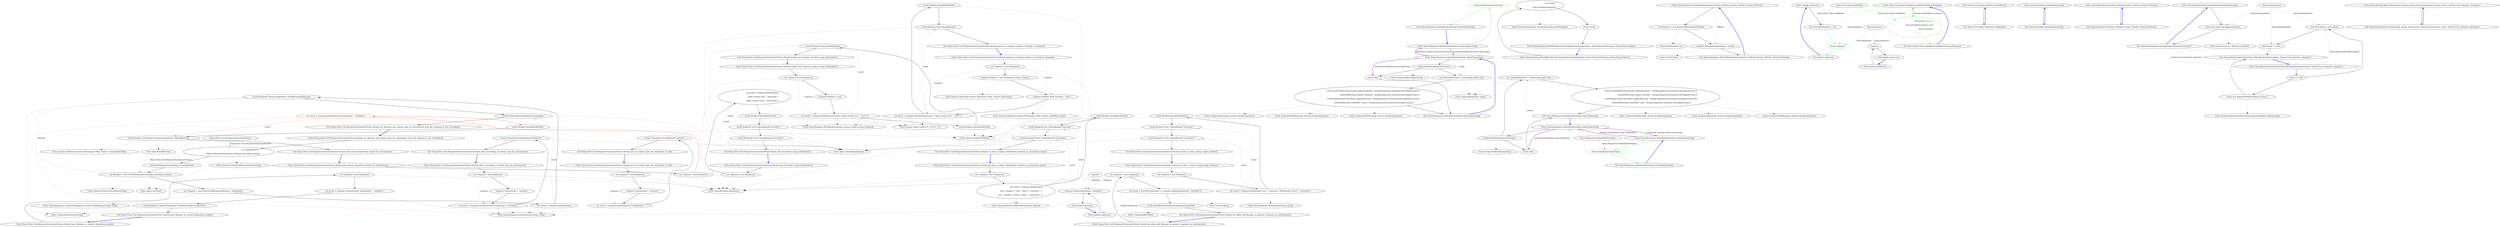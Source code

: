 digraph  {
n95 [label=response, span=""];
n96 [label="Nancy.Tests.Unit.ResponseExtensionsFixture", span=""];
n0 [label="Entry Nancy.Tests.Unit.ResponseExtensionsFixture.Should_add_content_disposition_header_for_attachments()", span="13-13", cluster="Nancy.Tests.Unit.ResponseExtensionsFixture.Should_add_content_disposition_header_for_attachments()"];
n1 [label="var response = new Response()", span="15-15", cluster="Nancy.Tests.Unit.ResponseExtensionsFixture.Should_add_content_disposition_header_for_attachments()"];
n2 [label="var result = response.AsAttachment(''testing.html'', ''text/html'')", span="17-17", cluster="Nancy.Tests.Unit.ResponseExtensionsFixture.Should_add_content_disposition_header_for_attachments()", color=red, community=0];
n6 [label="Entry Nancy.Response.Response()", span="15-15", cluster="Nancy.Response.Response()"];
n3 [label="result.Headers.ShouldNotBeNull()", span="19-19", cluster="Nancy.Tests.Unit.ResponseExtensionsFixture.Should_add_content_disposition_header_for_attachments()"];
n7 [label="Entry Nancy.Response.AsAttachment(string, string)", span="17-17", cluster="Nancy.Response.AsAttachment(string, string)"];
n4 [label="result.Headers.ContainsKey(''Content-Disposition'').ShouldBeTrue()", span="20-20", cluster="Nancy.Tests.Unit.ResponseExtensionsFixture.Should_add_content_disposition_header_for_attachments()"];
n8 [label="Entry object.ShouldNotBeNull()", span="125-125", cluster="object.ShouldNotBeNull()"];
n5 [label="Exit Nancy.Tests.Unit.ResponseExtensionsFixture.Should_add_content_disposition_header_for_attachments()", span="13-13", cluster="Nancy.Tests.Unit.ResponseExtensionsFixture.Should_add_content_disposition_header_for_attachments()"];
n9 [label="Entry System.Collections.Generic.IDictionary<TKey, TValue>.ContainsKey(TKey)", span="0-0", cluster="System.Collections.Generic.IDictionary<TKey, TValue>.ContainsKey(TKey)"];
n10 [label="Entry bool.ShouldBeTrue()", span="70-70", cluster="bool.ShouldBeTrue()"];
n11 [label="Entry Nancy.Tests.Unit.ResponseExtensionsFixture.Should_have_filename_in_content_disposition_header()", span="24-24", cluster="Nancy.Tests.Unit.ResponseExtensionsFixture.Should_have_filename_in_content_disposition_header()"];
n12 [label="var response = new Response()", span="26-26", cluster="Nancy.Tests.Unit.ResponseExtensionsFixture.Should_have_filename_in_content_disposition_header()"];
n13 [label="var result = response.AsAttachment(''testing.html'', ''text/html'')", span="28-28", cluster="Nancy.Tests.Unit.ResponseExtensionsFixture.Should_have_filename_in_content_disposition_header()"];
n14 [label="result.Headers[''Content-Disposition''].ShouldContain(''testing.html'')", span="30-30", cluster="Nancy.Tests.Unit.ResponseExtensionsFixture.Should_have_filename_in_content_disposition_header()"];
n15 [label="Exit Nancy.Tests.Unit.ResponseExtensionsFixture.Should_have_filename_in_content_disposition_header()", span="24-24", cluster="Nancy.Tests.Unit.ResponseExtensionsFixture.Should_have_filename_in_content_disposition_header()"];
n16 [label="Entry string.ShouldContain(string)", span="55-55", cluster="string.ShouldContain(string)"];
n17 [label="Entry Nancy.Tests.Unit.ResponseExtensionsFixture.Should_not_allow_null_filename_on_generic_responses_as_attachments()", span="34-34", cluster="Nancy.Tests.Unit.ResponseExtensionsFixture.Should_not_allow_null_filename_on_generic_responses_as_attachments()"];
n18 [label="var response = new Response()", span="36-36", cluster="Nancy.Tests.Unit.ResponseExtensionsFixture.Should_not_allow_null_filename_on_generic_responses_as_attachments()"];
n19 [label="var result = Record.Exception(() => response.AsAttachment(null, ''text/html''))", span="38-38", cluster="Nancy.Tests.Unit.ResponseExtensionsFixture.Should_not_allow_null_filename_on_generic_responses_as_attachments()"];
n25 [label="response.AsAttachment(null, ''text/html'')", span="38-38", cluster="lambda expression"];
n20 [label="result.ShouldBeOfType(typeof(ArgumentException))", span="40-40", cluster="Nancy.Tests.Unit.ResponseExtensionsFixture.Should_not_allow_null_filename_on_generic_responses_as_attachments()"];
n22 [label="Entry Unk.Exception", span="", cluster="Unk.Exception"];
n24 [label="Entry lambda expression", span="38-38", cluster="lambda expression"];
n21 [label="Exit Nancy.Tests.Unit.ResponseExtensionsFixture.Should_not_allow_null_filename_on_generic_responses_as_attachments()", span="34-34", cluster="Nancy.Tests.Unit.ResponseExtensionsFixture.Should_not_allow_null_filename_on_generic_responses_as_attachments()"];
n23 [label="Entry Unk.ShouldBeOfType", span="", cluster="Unk.ShouldBeOfType"];
n26 [label="Exit lambda expression", span="38-38", cluster="lambda expression"];
n27 [label="Entry Nancy.Tests.Unit.ResponseExtensionsFixture.Should_use_filename_and_content_type_for_attachments_from_file_response_if_not_overridden()", span="44-44", cluster="Nancy.Tests.Unit.ResponseExtensionsFixture.Should_use_filename_and_content_type_for_attachments_from_file_response_if_not_overridden()"];
n28 [label="var assemblyPath =\r\n                Path.GetDirectoryName(this.GetType().Assembly.Location)", span="47-48", cluster="Nancy.Tests.Unit.ResponseExtensionsFixture.Should_use_filename_and_content_type_for_attachments_from_file_response_if_not_overridden()"];
n29 [label="GenericFileResponse.RootPath = assemblyPath", span="50-50", cluster="Nancy.Tests.Unit.ResponseExtensionsFixture.Should_use_filename_and_content_type_for_attachments_from_file_response_if_not_overridden()"];
n36 [label="Entry object.GetType()", span="0-0", cluster="object.GetType()"];
n37 [label="Entry System.IO.Path.GetDirectoryName(string)", span="0-0", cluster="System.IO.Path.GetDirectoryName(string)"];
n30 [label="var filename = Path.GetFileName(this.GetType().Assembly.Location)", span="52-52", cluster="Nancy.Tests.Unit.ResponseExtensionsFixture.Should_use_filename_and_content_type_for_attachments_from_file_response_if_not_overridden()"];
n31 [label="var response = new GenericFileResponse(filename, ''image/png'')", span="53-53", cluster="Nancy.Tests.Unit.ResponseExtensionsFixture.Should_use_filename_and_content_type_for_attachments_from_file_response_if_not_overridden()"];
n38 [label="Entry System.IO.Path.GetFileName(string)", span="0-0", cluster="System.IO.Path.GetFileName(string)"];
n33 [label="result.Headers[''Content-Disposition''].ShouldContain(filename)", span="59-59", cluster="Nancy.Tests.Unit.ResponseExtensionsFixture.Should_use_filename_and_content_type_for_attachments_from_file_response_if_not_overridden()"];
n32 [label="var result = response.AsAttachment()", span="56-56", cluster="Nancy.Tests.Unit.ResponseExtensionsFixture.Should_use_filename_and_content_type_for_attachments_from_file_response_if_not_overridden()"];
n39 [label="Entry Nancy.Responses.GenericFileResponse.GenericFileResponse(string, string)", span="30-30", cluster="Nancy.Responses.GenericFileResponse.GenericFileResponse(string, string)"];
n34 [label="result.ContentType.ShouldEqual(''image/png'')", span="60-60", cluster="Nancy.Tests.Unit.ResponseExtensionsFixture.Should_use_filename_and_content_type_for_attachments_from_file_response_if_not_overridden()"];
n35 [label="Exit Nancy.Tests.Unit.ResponseExtensionsFixture.Should_use_filename_and_content_type_for_attachments_from_file_response_if_not_overridden()", span="44-44", cluster="Nancy.Tests.Unit.ResponseExtensionsFixture.Should_use_filename_and_content_type_for_attachments_from_file_response_if_not_overridden()"];
n40 [label="Entry object.ShouldEqual(object)", span="80-80", cluster="object.ShouldEqual(object)"];
n41 [label="Entry Nancy.Tests.Unit.ResponseExtensionsFixture.Should_allow_overriding_of_content_type_for_attachments()", span="64-64", cluster="Nancy.Tests.Unit.ResponseExtensionsFixture.Should_allow_overriding_of_content_type_for_attachments()"];
n42 [label="var response = new Response()", span="66-66", cluster="Nancy.Tests.Unit.ResponseExtensionsFixture.Should_allow_overriding_of_content_type_for_attachments()"];
n43 [label="response.ContentType = ''test/test''", span="67-67", cluster="Nancy.Tests.Unit.ResponseExtensionsFixture.Should_allow_overriding_of_content_type_for_attachments()"];
n44 [label="var result = response.AsAttachment(''testing.html'', ''text/html'')", span="69-69", cluster="Nancy.Tests.Unit.ResponseExtensionsFixture.Should_allow_overriding_of_content_type_for_attachments()"];
n45 [label="result.ContentType.ShouldEqual(''text/html'')", span="71-71", cluster="Nancy.Tests.Unit.ResponseExtensionsFixture.Should_allow_overriding_of_content_type_for_attachments()"];
n46 [label="Exit Nancy.Tests.Unit.ResponseExtensionsFixture.Should_allow_overriding_of_content_type_for_attachments()", span="64-64", cluster="Nancy.Tests.Unit.ResponseExtensionsFixture.Should_allow_overriding_of_content_type_for_attachments()"];
n47 [label="Entry Nancy.Tests.Unit.ResponseExtensionsFixture.Should_not_set_content_type_for_attachment_if_null()", span="75-75", cluster="Nancy.Tests.Unit.ResponseExtensionsFixture.Should_not_set_content_type_for_attachment_if_null()"];
n48 [label="var response = new Response()", span="77-77", cluster="Nancy.Tests.Unit.ResponseExtensionsFixture.Should_not_set_content_type_for_attachment_if_null()"];
n49 [label="response.ContentType = ''test/test''", span="78-78", cluster="Nancy.Tests.Unit.ResponseExtensionsFixture.Should_not_set_content_type_for_attachment_if_null()"];
n50 [label="var result = response.AsAttachment(''testing.html'')", span="80-80", cluster="Nancy.Tests.Unit.ResponseExtensionsFixture.Should_not_set_content_type_for_attachment_if_null()"];
n51 [label="result.ContentType.ShouldEqual(''test/test'')", span="82-82", cluster="Nancy.Tests.Unit.ResponseExtensionsFixture.Should_not_set_content_type_for_attachment_if_null()"];
n52 [label="Exit Nancy.Tests.Unit.ResponseExtensionsFixture.Should_not_set_content_type_for_attachment_if_null()", span="75-75", cluster="Nancy.Tests.Unit.ResponseExtensionsFixture.Should_not_set_content_type_for_attachment_if_null()"];
n53 [label="Entry Nancy.Tests.Unit.ResponseExtensionsFixture.Should_handle_null_response_headers_using_withheaders()", span="86-86", cluster="Nancy.Tests.Unit.ResponseExtensionsFixture.Should_handle_null_response_headers_using_withheaders()"];
n54 [label="var response = new Response()", span="88-88", cluster="Nancy.Tests.Unit.ResponseExtensionsFixture.Should_handle_null_response_headers_using_withheaders()"];
n55 [label="response.Headers = null", span="89-89", cluster="Nancy.Tests.Unit.ResponseExtensionsFixture.Should_handle_null_response_headers_using_withheaders()"];
n56 [label="var result = response.WithHeaders(new[] { Tuple.Create(''test'', ''test'') })", span="91-91", cluster="Nancy.Tests.Unit.ResponseExtensionsFixture.Should_handle_null_response_headers_using_withheaders()"];
n57 [label="result.Headers.ShouldNotBeNull()", span="93-93", cluster="Nancy.Tests.Unit.ResponseExtensionsFixture.Should_handle_null_response_headers_using_withheaders()"];
n60 [label="Entry System.Tuple.Create<T1, T2>(T1, T2)", span="0-0", cluster="System.Tuple.Create<T1, T2>(T1, T2)"];
n61 [label="Entry Nancy.Response.WithHeaders(params System.Tuple<string, string>[])", span="74-74", cluster="Nancy.Response.WithHeaders(params System.Tuple<string, string>[])"];
n58 [label="result.Headers.Count.ShouldEqual(1)", span="94-94", cluster="Nancy.Tests.Unit.ResponseExtensionsFixture.Should_handle_null_response_headers_using_withheaders()"];
n59 [label="Exit Nancy.Tests.Unit.ResponseExtensionsFixture.Should_handle_null_response_headers_using_withheaders()", span="86-86", cluster="Nancy.Tests.Unit.ResponseExtensionsFixture.Should_handle_null_response_headers_using_withheaders()"];
n62 [label="Entry Nancy.Tests.Unit.ResponseExtensionsFixture.Should_append_to_existing_headers_if_already_in_response()", span="98-98", cluster="Nancy.Tests.Unit.ResponseExtensionsFixture.Should_append_to_existing_headers_if_already_in_response()"];
n63 [label="var response = new Response()", span="100-100", cluster="Nancy.Tests.Unit.ResponseExtensionsFixture.Should_append_to_existing_headers_if_already_in_response()"];
n64 [label="response.Headers = new Dictionary<string, string>()", span="101-101", cluster="Nancy.Tests.Unit.ResponseExtensionsFixture.Should_append_to_existing_headers_if_already_in_response()"];
n65 [label="response.Headers.Add(''Existing'', ''Test'')", span="102-102", cluster="Nancy.Tests.Unit.ResponseExtensionsFixture.Should_append_to_existing_headers_if_already_in_response()"];
n66 [label="var result = response.WithHeaders(new[] { Tuple.Create(''test'', ''test'') })", span="104-104", cluster="Nancy.Tests.Unit.ResponseExtensionsFixture.Should_append_to_existing_headers_if_already_in_response()"];
n70 [label="Entry System.Collections.Generic.Dictionary<TKey, TValue>.Dictionary()", span="0-0", cluster="System.Collections.Generic.Dictionary<TKey, TValue>.Dictionary()"];
n71 [label="Entry System.Collections.Generic.IDictionary<TKey, TValue>.Add(TKey, TValue)", span="0-0", cluster="System.Collections.Generic.IDictionary<TKey, TValue>.Add(TKey, TValue)"];
n67 [label="result.Headers.ShouldNotBeNull()", span="106-106", cluster="Nancy.Tests.Unit.ResponseExtensionsFixture.Should_append_to_existing_headers_if_already_in_response()"];
n68 [label="result.Headers.Count.ShouldEqual(2)", span="107-107", cluster="Nancy.Tests.Unit.ResponseExtensionsFixture.Should_append_to_existing_headers_if_already_in_response()"];
n69 [label="Exit Nancy.Tests.Unit.ResponseExtensionsFixture.Should_append_to_existing_headers_if_already_in_response()", span="98-98", cluster="Nancy.Tests.Unit.ResponseExtensionsFixture.Should_append_to_existing_headers_if_already_in_response()"];
n72 [label="Entry Nancy.Tests.Unit.ResponseExtensionsFixture.Should_add_all_headers_using_withheaders()", span="111-111", cluster="Nancy.Tests.Unit.ResponseExtensionsFixture.Should_add_all_headers_using_withheaders()"];
n73 [label="var response = new Response()", span="113-113", cluster="Nancy.Tests.Unit.ResponseExtensionsFixture.Should_add_all_headers_using_withheaders()"];
n74 [label="var result = response.WithHeaders(\r\n                            Tuple.Create(''test'', ''testvalue''), \r\n                            Tuple.Create(''test2'', ''test2value''))", span="115-117", cluster="Nancy.Tests.Unit.ResponseExtensionsFixture.Should_add_all_headers_using_withheaders()"];
n75 [label="result.Headers.ShouldNotBeNull()", span="119-119", cluster="Nancy.Tests.Unit.ResponseExtensionsFixture.Should_add_all_headers_using_withheaders()"];
n76 [label="result.Headers[''test''].ShouldEqual(''testvalue'')", span="120-120", cluster="Nancy.Tests.Unit.ResponseExtensionsFixture.Should_add_all_headers_using_withheaders()"];
n77 [label="result.Headers[''test2''].ShouldEqual(''test2value'')", span="121-121", cluster="Nancy.Tests.Unit.ResponseExtensionsFixture.Should_add_all_headers_using_withheaders()"];
n78 [label="Exit Nancy.Tests.Unit.ResponseExtensionsFixture.Should_add_all_headers_using_withheaders()", span="111-111", cluster="Nancy.Tests.Unit.ResponseExtensionsFixture.Should_add_all_headers_using_withheaders()"];
n79 [label="Entry Nancy.Tests.Unit.ResponseExtensionsFixture.Should_be_able_to_supply_withHeaders_headers_as_anonymous_types()", span="125-125", cluster="Nancy.Tests.Unit.ResponseExtensionsFixture.Should_be_able_to_supply_withHeaders_headers_as_anonymous_types()"];
n80 [label="var response = new Response()", span="127-127", cluster="Nancy.Tests.Unit.ResponseExtensionsFixture.Should_be_able_to_supply_withHeaders_headers_as_anonymous_types()"];
n81 [label="var result = response.WithHeaders(\r\n                new { Header = ''test'', Value = ''testvalue'' }, \r\n                new { Header = ''test2'', Value = ''test2value'' })", span="129-131", cluster="Nancy.Tests.Unit.ResponseExtensionsFixture.Should_be_able_to_supply_withHeaders_headers_as_anonymous_types()"];
n82 [label="result.Headers.ShouldNotBeNull()", span="133-133", cluster="Nancy.Tests.Unit.ResponseExtensionsFixture.Should_be_able_to_supply_withHeaders_headers_as_anonymous_types()"];
n86 [label="Entry Nancy.Response.WithHeaders(params object[])", span="60-60", cluster="Nancy.Response.WithHeaders(params object[])"];
n83 [label="result.Headers[''test''].ShouldEqual(''testvalue'')", span="134-134", cluster="Nancy.Tests.Unit.ResponseExtensionsFixture.Should_be_able_to_supply_withHeaders_headers_as_anonymous_types()"];
n84 [label="result.Headers[''test2''].ShouldEqual(''test2value'')", span="135-135", cluster="Nancy.Tests.Unit.ResponseExtensionsFixture.Should_be_able_to_supply_withHeaders_headers_as_anonymous_types()"];
n85 [label="Exit Nancy.Tests.Unit.ResponseExtensionsFixture.Should_be_able_to_supply_withHeaders_headers_as_anonymous_types()", span="125-125", cluster="Nancy.Tests.Unit.ResponseExtensionsFixture.Should_be_able_to_supply_withHeaders_headers_as_anonymous_types()"];
n87 [label="Entry Nancy.Tests.Unit.ResponseExtensionsFixture.Should_be_able_to_chain_setting_single_headers()", span="139-139", cluster="Nancy.Tests.Unit.ResponseExtensionsFixture.Should_be_able_to_chain_setting_single_headers()"];
n88 [label="var response = new Response()", span="141-141", cluster="Nancy.Tests.Unit.ResponseExtensionsFixture.Should_be_able_to_chain_setting_single_headers()"];
n89 [label="var result = response.WithHeader(''test'', ''testvalue'').WithHeader(''test2'', ''test2value'')", span="143-143", cluster="Nancy.Tests.Unit.ResponseExtensionsFixture.Should_be_able_to_chain_setting_single_headers()"];
n90 [label="result.Headers.ShouldNotBeNull()", span="145-145", cluster="Nancy.Tests.Unit.ResponseExtensionsFixture.Should_be_able_to_chain_setting_single_headers()"];
n94 [label="Entry Nancy.Response.WithHeader(string, string)", span="46-46", cluster="Nancy.Response.WithHeader(string, string)"];
n91 [label="result.Headers[''test''].ShouldEqual(''testvalue'')", span="146-146", cluster="Nancy.Tests.Unit.ResponseExtensionsFixture.Should_be_able_to_chain_setting_single_headers()"];
n92 [label="result.Headers[''test2''].ShouldEqual(''test2value'')", span="147-147", cluster="Nancy.Tests.Unit.ResponseExtensionsFixture.Should_be_able_to_chain_setting_single_headers()"];
n93 [label="Exit Nancy.Tests.Unit.ResponseExtensionsFixture.Should_be_able_to_chain_setting_single_headers()", span="139-139", cluster="Nancy.Tests.Unit.ResponseExtensionsFixture.Should_be_able_to_chain_setting_single_headers()"];
d1 [label="return IsJsonType(contentType);", span="18-18", cluster="Nancy.Responses.DefaultJsonSerializer.CanSerialize(string)", color=green, community=0];
d0 [label="Entry Nancy.Responses.DefaultJsonSerializer.CanSerialize(string)", span="16-16", cluster="Nancy.Responses.DefaultJsonSerializer.CanSerialize(string)"];
d2 [label="Exit Nancy.Responses.DefaultJsonSerializer.CanSerialize(string)", span="16-16", cluster="Nancy.Responses.DefaultJsonSerializer.CanSerialize(string)"];
d3 [label="Entry Nancy.Responses.DefaultJsonSerializer.IsJsonType(string)", span="59-59", cluster="Nancy.Responses.DefaultJsonSerializer.IsJsonType(string)"];
d19 [label="Exit Nancy.Responses.DefaultJsonSerializer.IsJsonType(string)", span="59-59", cluster="Nancy.Responses.DefaultJsonSerializer.IsJsonType(string)"];
d15 [label="string.IsNullOrEmpty(contentType)", span="61-61", cluster="Nancy.Responses.DefaultJsonSerializer.IsJsonType(string)"];
d17 [label="var contentMimeType = contentType.Split(';')[0]", span="66-66", cluster="Nancy.Responses.DefaultJsonSerializer.IsJsonType(string)"];
d16 [label="return false;", span="63-63", cluster="Nancy.Responses.DefaultJsonSerializer.IsJsonType(string)"];
d18 [label="return contentMimeType.Equals(''application/json'', StringComparison.InvariantCultureIgnoreCase) ||\r\n                   contentMimeType.Equals(''text/json'', StringComparison.InvariantCultureIgnoreCase) ||\r\n                  (contentMimeType.StartsWith(''application/vnd'', StringComparison.InvariantCultureIgnoreCase) &&\r\n                   contentMimeType.EndsWith(''+json'', StringComparison.InvariantCultureIgnoreCase));", span="68-71", cluster="Nancy.Responses.DefaultJsonSerializer.IsJsonType(string)"];
d20 [label="Entry string.IsNullOrEmpty(string)", span="0-0", cluster="string.IsNullOrEmpty(string)"];
d21 [label="Entry string.Split(params char[])", span="0-0", cluster="string.Split(params char[])"];
d22 [label="Entry string.Equals(string, System.StringComparison)", span="0-0", cluster="string.Equals(string, System.StringComparison)"];
d23 [label="Entry string.StartsWith(string, System.StringComparison)", span="0-0", cluster="string.StartsWith(string, System.StringComparison)"];
d24 [label="Entry string.EndsWith(string, System.StringComparison)", span="0-0", cluster="string.EndsWith(string, System.StringComparison)"];
m0_4 [label="Entry Nancy.Routing.Route.Invoke(Nancy.DynamicDictionary)", span="54-54", cluster="Nancy.Routing.Route.Invoke(Nancy.DynamicDictionary)", file="DefaultRouteInvoker.cs"];
m0_0 [label="Entry Nancy.Routing.DefaultRouteInvoker.Invoke(Nancy.Routing.Route, Nancy.DynamicDictionary, Nancy.NancyContext)", span="14-14", cluster="Nancy.Routing.DefaultRouteInvoker.Invoke(Nancy.Routing.Route, Nancy.DynamicDictionary, Nancy.NancyContext)", file="DefaultRouteInvoker.cs"];
m0_1 [label="var result =\r\n                route.Invoke(parameters)", span="16-17", cluster="Nancy.Routing.DefaultRouteInvoker.Invoke(Nancy.Routing.Route, Nancy.DynamicDictionary, Nancy.NancyContext)", file="DefaultRouteInvoker.cs"];
m0_2 [label="return result;", span="19-19", cluster="Nancy.Routing.DefaultRouteInvoker.Invoke(Nancy.Routing.Route, Nancy.DynamicDictionary, Nancy.NancyContext)", file="DefaultRouteInvoker.cs"];
m0_3 [label="Exit Nancy.Routing.DefaultRouteInvoker.Invoke(Nancy.Routing.Route, Nancy.DynamicDictionary, Nancy.NancyContext)", span="14-14", cluster="Nancy.Routing.DefaultRouteInvoker.Invoke(Nancy.Routing.Route, Nancy.DynamicDictionary, Nancy.NancyContext)", file="DefaultRouteInvoker.cs"];
m2_4 [label="Entry Nancy.Responses.DefaultXmlSerializer.Serialize<TModel>(string, TModel, System.IO.Stream)", span="25-25", cluster="Nancy.Responses.DefaultXmlSerializer.Serialize<TModel>(string, TModel, System.IO.Stream)", file="DefaultXmlSerializer.cs"];
m2_5 [label="var serializer = new XmlSerializer(typeof(TModel))", span="27-27", cluster="Nancy.Responses.DefaultXmlSerializer.Serialize<TModel>(string, TModel, System.IO.Stream)", file="DefaultXmlSerializer.cs"];
m2_6 [label="serializer.Serialize(outputStream, model)", span="28-28", cluster="Nancy.Responses.DefaultXmlSerializer.Serialize<TModel>(string, TModel, System.IO.Stream)", file="DefaultXmlSerializer.cs"];
m2_7 [label="Exit Nancy.Responses.DefaultXmlSerializer.Serialize<TModel>(string, TModel, System.IO.Stream)", span="25-25", cluster="Nancy.Responses.DefaultXmlSerializer.Serialize<TModel>(string, TModel, System.IO.Stream)", file="DefaultXmlSerializer.cs"];
m2_15 [label="Entry string.IsNullOrEmpty(string)", span="0-0", cluster="string.IsNullOrEmpty(string)", file="DefaultXmlSerializer.cs"];
m2_8 [label="Entry XmlSerializer.cstr", span="", cluster="XmlSerializer.cstr", file="DefaultXmlSerializer.cs"];
m2_3 [label="Entry Nancy.Responses.DefaultXmlSerializer.IsXmlType(string)", span="31-31", cluster="Nancy.Responses.DefaultXmlSerializer.IsXmlType(string)", file="DefaultXmlSerializer.cs"];
m2_10 [label="string.IsNullOrEmpty(contentType)", span="33-33", cluster="Nancy.Responses.DefaultXmlSerializer.IsXmlType(string)", file="DefaultXmlSerializer.cs"];
m2_12 [label="var contentMimeType = contentType.Split(';')[0]", span="38-38", cluster="Nancy.Responses.DefaultXmlSerializer.IsXmlType(string)", file="DefaultXmlSerializer.cs"];
m2_11 [label="return false;", span="35-35", cluster="Nancy.Responses.DefaultXmlSerializer.IsXmlType(string)", file="DefaultXmlSerializer.cs"];
m2_13 [label="return contentMimeType.Equals(''application/xml'', StringComparison.InvariantCultureIgnoreCase) ||\r\n                   contentMimeType.Equals(''text/xml'', StringComparison.InvariantCultureIgnoreCase) ||\r\n                  (contentMimeType.StartsWith(''application/vnd'', StringComparison.InvariantCultureIgnoreCase) &&\r\n                   contentMimeType.EndsWith(''+xml'', StringComparison.InvariantCultureIgnoreCase));", span="40-43", cluster="Nancy.Responses.DefaultXmlSerializer.IsXmlType(string)", file="DefaultXmlSerializer.cs"];
m2_14 [label="Exit Nancy.Responses.DefaultXmlSerializer.IsXmlType(string)", span="31-31", cluster="Nancy.Responses.DefaultXmlSerializer.IsXmlType(string)", file="DefaultXmlSerializer.cs"];
m2_19 [label="Entry string.EndsWith(string, System.StringComparison)", span="0-0", cluster="string.EndsWith(string, System.StringComparison)", file="DefaultXmlSerializer.cs"];
m2_17 [label="Entry string.Equals(string, System.StringComparison)", span="0-0", cluster="string.Equals(string, System.StringComparison)", file="DefaultXmlSerializer.cs"];
m2_9 [label="Entry Unk.Serialize", span="", cluster="Unk.Serialize", file="DefaultXmlSerializer.cs"];
m2_0 [label="Entry Nancy.Responses.DefaultXmlSerializer.CanSerialize(string)", span="13-13", cluster="Nancy.Responses.DefaultXmlSerializer.CanSerialize(string)", file="DefaultXmlSerializer.cs"];
m2_1 [label="return IsXmlType(contentType);", span="16-16", cluster="Nancy.Responses.DefaultXmlSerializer.CanSerialize(string)", color=green, community=0, file="DefaultXmlSerializer.cs"];
m2_2 [label="Exit Nancy.Responses.DefaultXmlSerializer.CanSerialize(string)", span="13-13", cluster="Nancy.Responses.DefaultXmlSerializer.CanSerialize(string)", file="DefaultXmlSerializer.cs"];
m2_18 [label="Entry string.StartsWith(string, System.StringComparison)", span="0-0", cluster="string.StartsWith(string, System.StringComparison)", file="DefaultXmlSerializer.cs"];
m2_20 [label="Nancy.Responses.DefaultXmlSerializer", span="", file="DefaultXmlSerializer.cs"];
m3_8 [label="Entry lambda expression", span="17-20", cluster="lambda expression", file="FakeRoute.cs"];
m3_10 [label="return response;", span="19-19", cluster="lambda expression", file="FakeRoute.cs", color=green, community=0];
m3_5 [label="Entry lambda expression", span="15-15", cluster="lambda expression", file="FakeRoute.cs"];
m3_6 [label=response, span="15-15", cluster="lambda expression", file="FakeRoute.cs"];
m3_7 [label="Exit lambda expression", span="15-15", cluster="lambda expression", file="FakeRoute.cs"];
m3_9 [label="this.ActionWasInvoked = true", span="18-18", cluster="lambda expression", file="FakeRoute.cs"];
m3_11 [label="Exit lambda expression", span="17-20", cluster="lambda expression", file="FakeRoute.cs"];
m3_0 [label="Entry Nancy.Tests.Fakes.FakeRoute.FakeRoute()", span="8-8", cluster="Nancy.Tests.Fakes.FakeRoute.FakeRoute()", file="FakeRoute.cs"];
m3_1 [label="Exit Nancy.Tests.Fakes.FakeRoute.FakeRoute()", span="8-8", cluster="Nancy.Tests.Fakes.FakeRoute.FakeRoute()", file="FakeRoute.cs"];
m3_2 [label="Entry Nancy.Tests.Fakes.FakeRoute.FakeRoute(Nancy.Response)", span="14-14", cluster="Nancy.Tests.Fakes.FakeRoute.FakeRoute(Nancy.Response)", file="FakeRoute.cs"];
m3_3 [label="this.Action = x => {\r\n                this.ActionWasInvoked = true;\r\n                return response;\r\n            }", span="17-20", cluster="Nancy.Tests.Fakes.FakeRoute.FakeRoute(Nancy.Response)", file="FakeRoute.cs", color=green, community=0];
m3_4 [label="Exit Nancy.Tests.Fakes.FakeRoute.FakeRoute(Nancy.Response)", span="14-14", cluster="Nancy.Tests.Fakes.FakeRoute.FakeRoute(Nancy.Response)", file="FakeRoute.cs"];
m3_12 [label="Nancy.Tests.Fakes.FakeRoute", span="", file="FakeRoute.cs"];
m3_13 [label="Nancy.Response", span="", file="FakeRoute.cs"];
m4_0 [label="Entry Nancy.ISerializer.CanSerialize(string)", span="11-11", cluster="Nancy.ISerializer.CanSerialize(string)", file="ISerializer.cs"];
m4_1 [label="Exit Nancy.ISerializer.CanSerialize(string)", span="11-11", cluster="Nancy.ISerializer.CanSerialize(string)", file="ISerializer.cs"];
m4_2 [label="Entry Nancy.ISerializer.Serialize<TModel>(string, TModel, System.IO.Stream)", span="20-20", cluster="Nancy.ISerializer.Serialize<TModel>(string, TModel, System.IO.Stream)", file="ISerializer.cs"];
m4_3 [label="Exit Nancy.ISerializer.Serialize<TModel>(string, TModel, System.IO.Stream)", span="20-20", cluster="Nancy.ISerializer.Serialize<TModel>(string, TModel, System.IO.Stream)", file="ISerializer.cs"];
m5_9 [label="Entry Nancy.Routing.Route.Invoke(Nancy.DynamicDictionary)", span="54-54", cluster="Nancy.Routing.Route.Invoke(Nancy.DynamicDictionary)", file="Route.cs"];
m5_10 [label="return this.Action.Invoke(parameters);", span="56-56", cluster="Nancy.Routing.Route.Invoke(Nancy.DynamicDictionary)", file="Route.cs"];
m5_11 [label="Exit Nancy.Routing.Route.Invoke(Nancy.DynamicDictionary)", span="54-54", cluster="Nancy.Routing.Route.Invoke(Nancy.DynamicDictionary)", file="Route.cs"];
m5_6 [label="Entry System.ArgumentNullException.ArgumentNullException(string)", span="0-0", cluster="System.ArgumentNullException.ArgumentNullException(string)", file="Route.cs"];
m5_12 [label="Entry System.Func<T, TResult>.Invoke(T)", span="0-0", cluster="System.Func<T, TResult>.Invoke(T)", file="Route.cs"];
m5_0 [label="Entry Nancy.Routing.Route.Route(Nancy.Routing.RouteDescription, System.Func<dynamic, dynamic>)", span="14-14", cluster="Nancy.Routing.Route.Route(Nancy.Routing.RouteDescription, System.Func<dynamic, dynamic>)", file="Route.cs"];
m5_1 [label="action == null", span="16-16", cluster="Nancy.Routing.Route.Route(Nancy.Routing.RouteDescription, System.Func<dynamic, dynamic>)", file="Route.cs"];
m5_3 [label="this.Description = description", span="21-21", cluster="Nancy.Routing.Route.Route(Nancy.Routing.RouteDescription, System.Func<dynamic, dynamic>)", file="Route.cs"];
m5_4 [label="this.Action = action", span="22-22", cluster="Nancy.Routing.Route.Route(Nancy.Routing.RouteDescription, System.Func<dynamic, dynamic>)", file="Route.cs"];
m5_2 [label="throw new ArgumentNullException(''action'');", span="18-18", cluster="Nancy.Routing.Route.Route(Nancy.Routing.RouteDescription, System.Func<dynamic, dynamic>)", file="Route.cs"];
m5_5 [label="Exit Nancy.Routing.Route.Route(Nancy.Routing.RouteDescription, System.Func<dynamic, dynamic>)", span="14-14", cluster="Nancy.Routing.Route.Route(Nancy.Routing.RouteDescription, System.Func<dynamic, dynamic>)", file="Route.cs"];
m5_7 [label="Entry Nancy.Routing.Route.Route(string, string, System.Func<Nancy.NancyContext, bool>, System.Func<dynamic, dynamic>)", span="32-32", cluster="Nancy.Routing.Route.Route(string, string, System.Func<Nancy.NancyContext, bool>, System.Func<dynamic, dynamic>)", file="Route.cs"];
m5_8 [label="Exit Nancy.Routing.Route.Route(string, string, System.Func<Nancy.NancyContext, bool>, System.Func<dynamic, dynamic>)", span="32-32", cluster="Nancy.Routing.Route.Route(string, string, System.Func<Nancy.NancyContext, bool>, System.Func<dynamic, dynamic>)", file="Route.cs"];
m5_13 [label="Nancy.Routing.Route", span="", file="Route.cs"];
n95 -> n25  [key=1, style=dashed, color=darkseagreen4, label=response];
n96 -> n28  [key=1, style=dashed, color=darkseagreen4, label="Nancy.Tests.Unit.ResponseExtensionsFixture"];
n96 -> n30  [key=1, style=dashed, color=darkseagreen4, label="Nancy.Tests.Unit.ResponseExtensionsFixture"];
n0 -> n1  [key=0, style=solid];
n1 -> n2  [key=0, style=solid, color=red];
n1 -> n6  [key=2, style=dotted];
n2 -> n3  [key=0, style=solid, color=red];
n2 -> n7  [key=2, style=dotted, color=red];
n2 -> n4  [key=1, style=dashed, color=red, label=result];
n3 -> n4  [key=0, style=solid];
n3 -> n8  [key=2, style=dotted];
n4 -> n5  [key=0, style=solid];
n4 -> n9  [key=2, style=dotted];
n4 -> n10  [key=2, style=dotted];
n5 -> n0  [key=0, style=bold, color=blue];
n11 -> n12  [key=0, style=solid];
n12 -> n13  [key=0, style=solid];
n12 -> n6  [key=2, style=dotted];
n13 -> n14  [key=0, style=solid];
n13 -> n7  [key=2, style=dotted];
n14 -> n15  [key=0, style=solid];
n14 -> n16  [key=2, style=dotted];
n15 -> n11  [key=0, style=bold, color=blue];
n17 -> n18  [key=0, style=solid];
n18 -> n19  [key=0, style=solid];
n18 -> n6  [key=2, style=dotted];
n18 -> n25  [key=1, style=dashed, color=darkseagreen4, label=response];
n19 -> n20  [key=0, style=solid];
n19 -> n22  [key=2, style=dotted];
n19 -> n24  [key=1, style=dashed, color=darkseagreen4, label="lambda expression"];
n25 -> n26  [key=0, style=solid];
n25 -> n7  [key=2, style=dotted];
n20 -> n21  [key=0, style=solid];
n20 -> n23  [key=2, style=dotted];
n24 -> n25  [key=0, style=solid];
n21 -> n17  [key=0, style=bold, color=blue];
n26 -> n24  [key=0, style=bold, color=blue];
n27 -> n28  [key=0, style=solid];
n28 -> n29  [key=0, style=solid];
n28 -> n36  [key=2, style=dotted];
n28 -> n37  [key=2, style=dotted];
n29 -> n30  [key=0, style=solid];
n30 -> n31  [key=0, style=solid];
n30 -> n36  [key=2, style=dotted];
n30 -> n38  [key=2, style=dotted];
n30 -> n33  [key=1, style=dashed, color=darkseagreen4, label=filename];
n31 -> n32  [key=0, style=solid];
n31 -> n39  [key=2, style=dotted];
n33 -> n34  [key=0, style=solid];
n33 -> n16  [key=2, style=dotted];
n32 -> n33  [key=0, style=solid];
n32 -> n7  [key=2, style=dotted];
n32 -> n34  [key=1, style=dashed, color=darkseagreen4, label=result];
n34 -> n35  [key=0, style=solid];
n34 -> n40  [key=2, style=dotted];
n35 -> n27  [key=0, style=bold, color=blue];
n41 -> n42  [key=0, style=solid];
n42 -> n43  [key=0, style=solid];
n42 -> n6  [key=2, style=dotted];
n42 -> n44  [key=1, style=dashed, color=darkseagreen4, label=response];
n43 -> n44  [key=0, style=solid];
n44 -> n45  [key=0, style=solid];
n44 -> n7  [key=2, style=dotted];
n45 -> n46  [key=0, style=solid];
n45 -> n40  [key=2, style=dotted];
n46 -> n41  [key=0, style=bold, color=blue];
n47 -> n48  [key=0, style=solid];
n48 -> n49  [key=0, style=solid];
n48 -> n6  [key=2, style=dotted];
n48 -> n50  [key=1, style=dashed, color=darkseagreen4, label=response];
n49 -> n50  [key=0, style=solid];
n50 -> n51  [key=0, style=solid];
n50 -> n7  [key=2, style=dotted];
n51 -> n52  [key=0, style=solid];
n51 -> n40  [key=2, style=dotted];
n52 -> n47  [key=0, style=bold, color=blue];
n53 -> n54  [key=0, style=solid];
n54 -> n55  [key=0, style=solid];
n54 -> n6  [key=2, style=dotted];
n54 -> n56  [key=1, style=dashed, color=darkseagreen4, label=response];
n55 -> n56  [key=0, style=solid];
n56 -> n57  [key=0, style=solid];
n56 -> n60  [key=2, style=dotted];
n56 -> n61  [key=2, style=dotted];
n56 -> n58  [key=1, style=dashed, color=darkseagreen4, label=result];
n57 -> n58  [key=0, style=solid];
n57 -> n8  [key=2, style=dotted];
n58 -> n59  [key=0, style=solid];
n58 -> n40  [key=2, style=dotted];
n59 -> n53  [key=0, style=bold, color=blue];
n62 -> n63  [key=0, style=solid];
n63 -> n64  [key=0, style=solid];
n63 -> n6  [key=2, style=dotted];
n63 -> n65  [key=1, style=dashed, color=darkseagreen4, label=response];
n63 -> n66  [key=1, style=dashed, color=darkseagreen4, label=response];
n64 -> n65  [key=0, style=solid];
n64 -> n70  [key=2, style=dotted];
n65 -> n66  [key=0, style=solid];
n65 -> n71  [key=2, style=dotted];
n66 -> n67  [key=0, style=solid];
n66 -> n60  [key=2, style=dotted];
n66 -> n61  [key=2, style=dotted];
n66 -> n68  [key=1, style=dashed, color=darkseagreen4, label=result];
n67 -> n68  [key=0, style=solid];
n67 -> n8  [key=2, style=dotted];
n68 -> n69  [key=0, style=solid];
n68 -> n40  [key=2, style=dotted];
n69 -> n62  [key=0, style=bold, color=blue];
n72 -> n73  [key=0, style=solid];
n73 -> n74  [key=0, style=solid];
n73 -> n6  [key=2, style=dotted];
n74 -> n75  [key=0, style=solid];
n74 -> n60  [key=2, style=dotted];
n74 -> n61  [key=2, style=dotted];
n74 -> n76  [key=1, style=dashed, color=darkseagreen4, label=result];
n74 -> n77  [key=1, style=dashed, color=darkseagreen4, label=result];
n75 -> n76  [key=0, style=solid];
n75 -> n8  [key=2, style=dotted];
n76 -> n77  [key=0, style=solid];
n76 -> n40  [key=2, style=dotted];
n77 -> n78  [key=0, style=solid];
n77 -> n40  [key=2, style=dotted];
n78 -> n72  [key=0, style=bold, color=blue];
n79 -> n80  [key=0, style=solid];
n80 -> n81  [key=0, style=solid];
n80 -> n6  [key=2, style=dotted];
n81 -> n82  [key=0, style=solid];
n81 -> n86  [key=2, style=dotted];
n81 -> n83  [key=1, style=dashed, color=darkseagreen4, label=result];
n81 -> n84  [key=1, style=dashed, color=darkseagreen4, label=result];
n82 -> n83  [key=0, style=solid];
n82 -> n8  [key=2, style=dotted];
n83 -> n84  [key=0, style=solid];
n83 -> n40  [key=2, style=dotted];
n84 -> n85  [key=0, style=solid];
n84 -> n40  [key=2, style=dotted];
n85 -> n79  [key=0, style=bold, color=blue];
n87 -> n88  [key=0, style=solid];
n88 -> n89  [key=0, style=solid];
n88 -> n6  [key=2, style=dotted];
n89 -> n90  [key=0, style=solid];
n89 -> n94  [key=2, style=dotted];
n89 -> n91  [key=1, style=dashed, color=darkseagreen4, label=result];
n89 -> n92  [key=1, style=dashed, color=darkseagreen4, label=result];
n90 -> n91  [key=0, style=solid];
n90 -> n8  [key=2, style=dotted];
n91 -> n92  [key=0, style=solid];
n91 -> n40  [key=2, style=dotted];
n92 -> n93  [key=0, style=solid];
n92 -> n40  [key=2, style=dotted];
n93 -> n87  [key=0, style=bold, color=blue];
d1 -> d2  [key=0, style=solid, color=green];
d1 -> d3  [key=2, style=dotted, color=green];
d0 -> d1  [key=0, style=solid, color=green];
d0 -> d3  [key=3, color=darkorchid, style=bold, label="method methodReturn bool CanSerialize"];
d2 -> d0  [key=0, style=bold, color=blue];
d3 -> d0  [key=3, color=darkorchid, style=bold, label="Parameter variable string contentType"];
d3 -> d15  [key=0, style=solid];
d3 -> d17  [key=1, style=dashed, color=darkseagreen4, label=string];
d3 -> d16  [key=3, color=darkorchid, style=bold, label="method methodReturn bool IsJsonType"];
d19 -> d3  [key=0, style=bold, color=blue];
d15 -> d16  [key=0, style=solid];
d15 -> d17  [key=0, style=solid];
d15 -> d20  [key=2, style=dotted];
d17 -> d18  [key=0, style=solid];
d17 -> d21  [key=2, style=dotted];
d16 -> d19  [key=0, style=solid];
d18 -> d19  [key=0, style=solid];
d18 -> d22  [key=2, style=dotted];
d18 -> d23  [key=2, style=dotted];
d18 -> d24  [key=2, style=dotted];
m0_0 -> m0_1  [key=0, style=solid];
m0_1 -> m0_2  [key=0, style=solid];
m0_1 -> m0_4  [key=2, style=dotted];
m0_2 -> m0_3  [key=0, style=solid];
m0_3 -> m0_0  [key=0, style=bold, color=blue];
m2_4 -> m2_5  [key=0, style=solid];
m2_4 -> m2_6  [key=1, style=dashed, color=darkseagreen4, label=TModel];
m2_5 -> m2_6  [key=0, style=solid];
m2_5 -> m2_8  [key=2, style=dotted];
m2_6 -> m2_7  [key=0, style=solid];
m2_6 -> m2_9  [key=2, style=dotted];
m2_7 -> m2_4  [key=0, style=bold, color=blue];
m2_3 -> m2_10  [key=0, style=solid];
m2_3 -> m2_12  [key=1, style=dashed, color=darkseagreen4, label=string];
m2_3 -> m2_0  [key=3, color=darkorchid, style=bold, label="Parameter variable string contentType"];
m2_3 -> m2_11  [key=3, color=darkorchid, style=bold, label="method methodReturn bool IsXmlType"];
m2_10 -> m2_11  [key=0, style=solid];
m2_10 -> m2_12  [key=0, style=solid];
m2_10 -> m2_15  [key=2, style=dotted];
m2_12 -> m2_13  [key=0, style=solid];
m2_12 -> d21  [key=2, style=dotted];
m2_11 -> m2_14  [key=0, style=solid];
m2_13 -> m2_14  [key=0, style=solid];
m2_13 -> m2_17  [key=2, style=dotted];
m2_13 -> m2_18  [key=2, style=dotted];
m2_13 -> m2_19  [key=2, style=dotted];
m2_14 -> m2_3  [key=0, style=bold, color=blue];
m2_0 -> m2_1  [key=0, style=solid, color=green];
m2_0 -> m2_3  [key=3, color=darkorchid, style=bold, label="method methodReturn bool CanSerialize"];
m2_1 -> m2_2  [key=0, style=solid, color=green];
m2_1 -> m2_3  [key=2, style=dotted, color=green];
m2_2 -> m2_0  [key=0, style=bold, color=blue];
m2_20 -> m2_1  [key=1, style=dashed, color=red, label="Nancy.Responses.DefaultXmlSerializer"];
m3_8 -> m3_9  [key=0, style=solid];
m3_10 -> m3_11  [key=0, style=solid, color=green];
m3_5 -> m3_6  [key=0, style=solid];
m3_6 -> m3_7  [key=0, style=solid];
m3_7 -> m3_5  [key=0, style=bold, color=blue];
m3_9 -> m3_10  [key=0, style=solid, color=green];
m3_11 -> m3_8  [key=0, style=bold, color=blue];
m3_0 -> m3_1  [key=0, style=solid];
m3_1 -> m3_0  [key=0, style=bold, color=blue];
m3_2 -> m3_3  [key=0, style=solid, color=green];
m3_2 -> m3_10  [key=1, style=dashed, color=green, label="Nancy.Response"];
m3_3 -> m3_4  [key=0, style=solid, color=green];
m3_3 -> m3_2  [key=3, color=green, style=bold, label="method methodReturn dynamic "];
m3_4 -> m3_2  [key=0, style=bold, color=blue];
m3_12 -> m3_3  [key=1, style=dashed, color=green, label="Nancy.Tests.Fakes.FakeRoute"];
m3_12 -> m3_9  [key=1, style=dashed, color=darkseagreen4, label="Nancy.Tests.Fakes.FakeRoute"];
m3_13 -> m3_6  [key=1, style=dashed, color=darkseagreen4, label="Nancy.Response"];
m3_13 -> m3_10  [key=1, style=dashed, color=green, label="Nancy.Response"];
m4_0 -> m4_1  [key=0, style=solid];
m4_1 -> m4_0  [key=0, style=bold, color=blue];
m4_2 -> m4_3  [key=0, style=solid];
m4_3 -> m4_2  [key=0, style=bold, color=blue];
m5_9 -> m5_10  [key=0, style=solid];
m5_10 -> m5_11  [key=0, style=solid];
m5_10 -> m5_12  [key=2, style=dotted];
m5_11 -> m5_9  [key=0, style=bold, color=blue];
m5_0 -> m5_1  [key=0, style=solid];
m5_0 -> m5_3  [key=1, style=dashed, color=darkseagreen4, label="Nancy.Routing.RouteDescription"];
m5_0 -> m5_4  [key=1, style=dashed, color=darkseagreen4, label="System.Func<dynamic, dynamic>"];
m5_1 -> m5_2  [key=0, style=solid];
m5_1 -> m5_3  [key=0, style=solid];
m5_3 -> m5_4  [key=0, style=solid];
m5_4 -> m5_5  [key=0, style=solid];
m5_2 -> m5_5  [key=0, style=solid];
m5_2 -> m5_6  [key=2, style=dotted];
m5_5 -> m5_0  [key=0, style=bold, color=blue];
m5_7 -> m5_8  [key=0, style=solid];
m5_8 -> m5_7  [key=0, style=bold, color=blue];
m5_13 -> m5_3  [key=1, style=dashed, color=darkseagreen4, label="Nancy.Routing.Route"];
m5_13 -> m5_4  [key=1, style=dashed, color=darkseagreen4, label="Nancy.Routing.Route"];
m5_13 -> m5_10  [key=1, style=dashed, color=darkseagreen4, label="Nancy.Routing.Route"];
}

